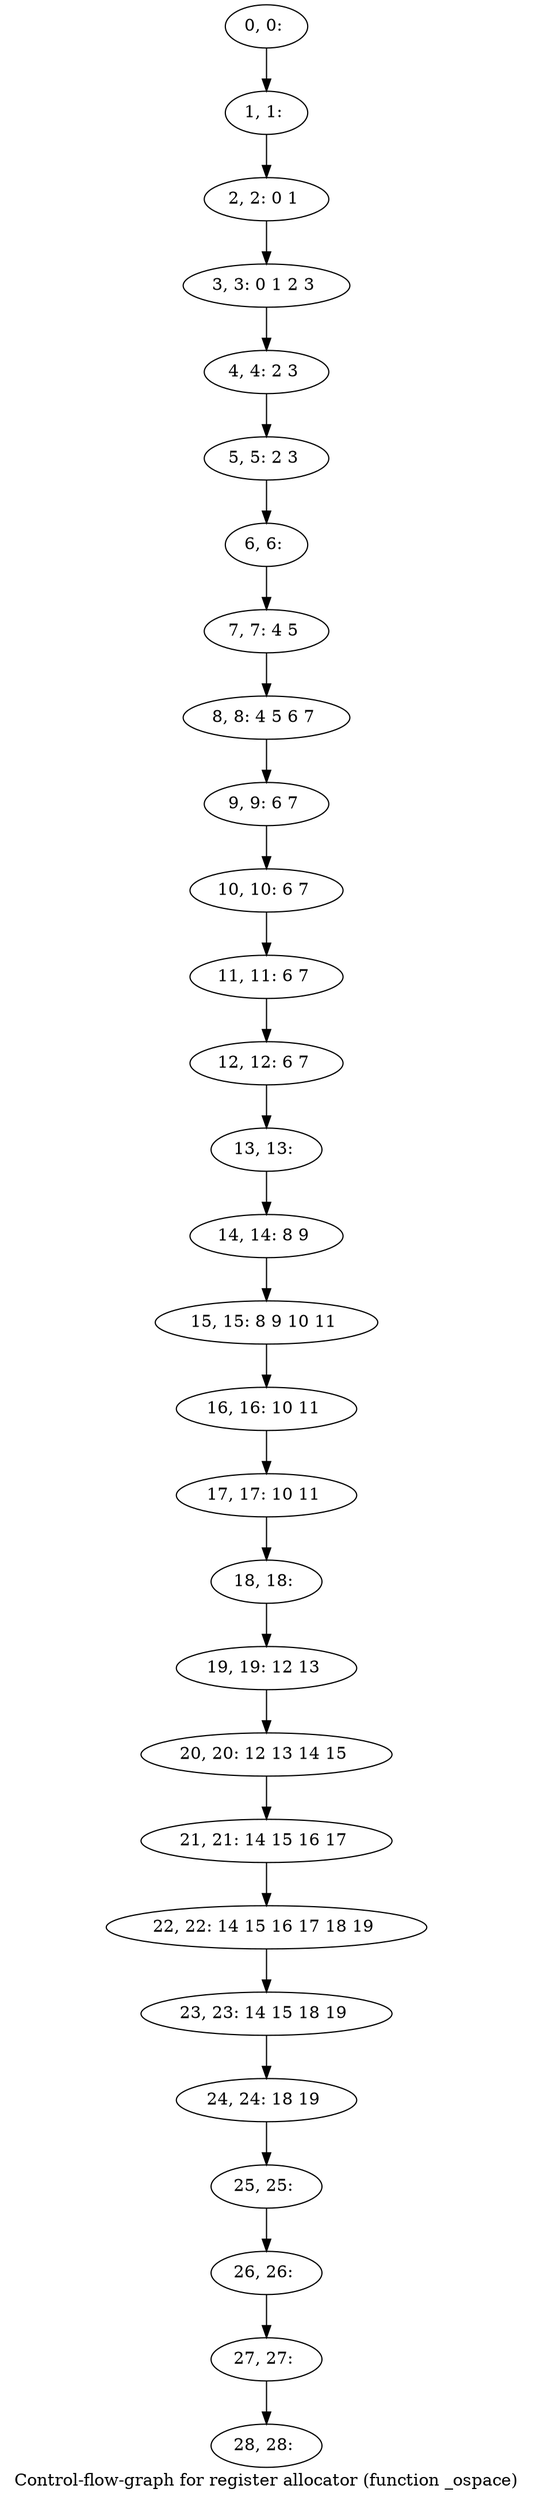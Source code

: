 digraph G {
graph [label="Control-flow-graph for register allocator (function _ospace)"]
0[label="0, 0: "];
1[label="1, 1: "];
2[label="2, 2: 0 1 "];
3[label="3, 3: 0 1 2 3 "];
4[label="4, 4: 2 3 "];
5[label="5, 5: 2 3 "];
6[label="6, 6: "];
7[label="7, 7: 4 5 "];
8[label="8, 8: 4 5 6 7 "];
9[label="9, 9: 6 7 "];
10[label="10, 10: 6 7 "];
11[label="11, 11: 6 7 "];
12[label="12, 12: 6 7 "];
13[label="13, 13: "];
14[label="14, 14: 8 9 "];
15[label="15, 15: 8 9 10 11 "];
16[label="16, 16: 10 11 "];
17[label="17, 17: 10 11 "];
18[label="18, 18: "];
19[label="19, 19: 12 13 "];
20[label="20, 20: 12 13 14 15 "];
21[label="21, 21: 14 15 16 17 "];
22[label="22, 22: 14 15 16 17 18 19 "];
23[label="23, 23: 14 15 18 19 "];
24[label="24, 24: 18 19 "];
25[label="25, 25: "];
26[label="26, 26: "];
27[label="27, 27: "];
28[label="28, 28: "];
0->1 ;
1->2 ;
2->3 ;
3->4 ;
4->5 ;
5->6 ;
6->7 ;
7->8 ;
8->9 ;
9->10 ;
10->11 ;
11->12 ;
12->13 ;
13->14 ;
14->15 ;
15->16 ;
16->17 ;
17->18 ;
18->19 ;
19->20 ;
20->21 ;
21->22 ;
22->23 ;
23->24 ;
24->25 ;
25->26 ;
26->27 ;
27->28 ;
}

